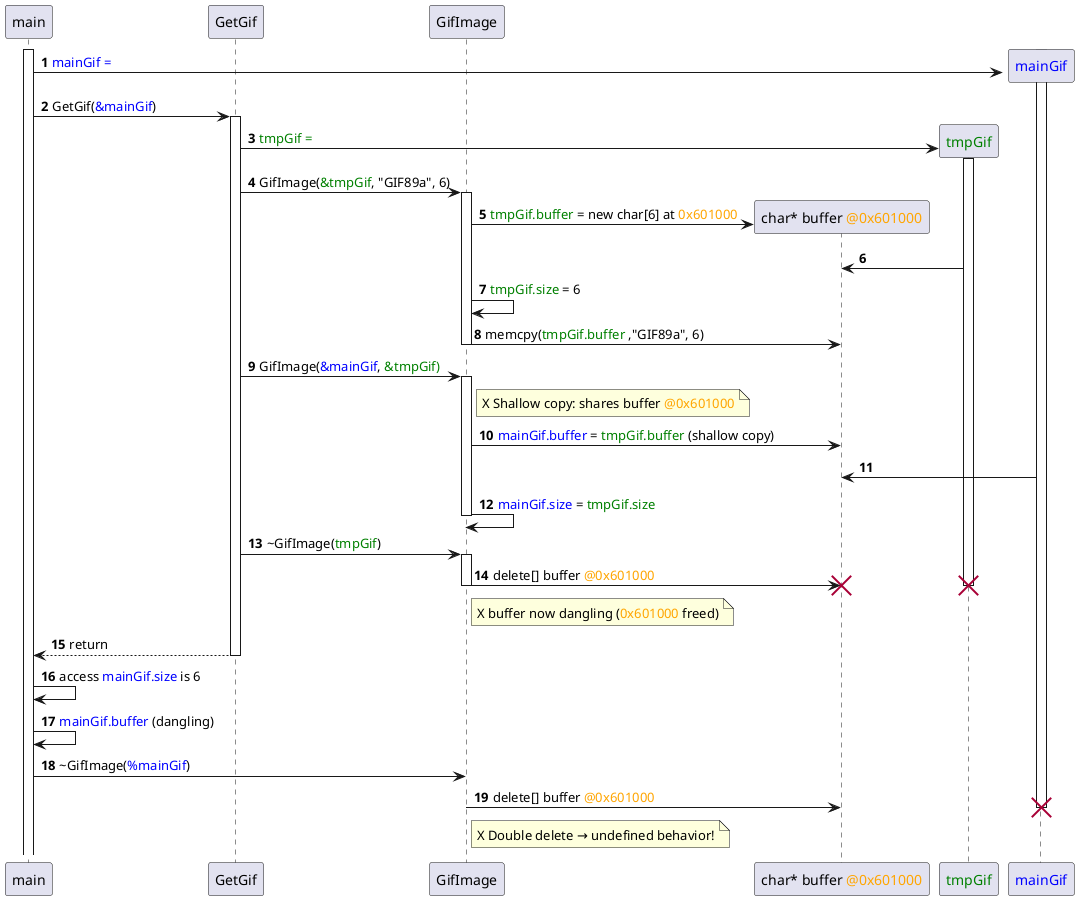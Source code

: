 @startuml
autonumber

participant main
participant GetGif
participant "char* buffer <color:orange>@0x601000</color>" as Buffer
participant GifImage
participant "Buffer" as Buffer
participant "<color:green>tmpGif</color>" as Temp
participant "<color:blue>mainGif</color>" as Gif

activate main

create Gif
activate Gif
main -> Gif : <color:blue>mainGif = </color>


main -> GetGif : GetGif(<color:blue>&mainGif</color>)
activate GetGif


create Temp
GetGif -> Temp : <color:green>tmpGif = </color>
activate Temp
GetGif -> GifImage : GifImage(<color:green>&tmpGif</color>, "GIF89a", 6)
activate GifImage

create Buffer

GifImage -> Buffer : <color:green>tmpGif.buffer</color> = new char[6] at <color:orange>0x601000</color>

Temp -> Buffer
GifImage -> GifImage : <color:green>tmpGif.size</color> = 6

GifImage -> Buffer : memcpy(<color:green>tmpGif.buffer</color> ,"GIF89a", 6)

deactivate GifImage

GetGif -> GifImage : GifImage(<color:blue>&mainGif</color>, <color:green>&tmpGif)</color>
note right of GifImage
X Shallow copy: shares buffer <color:orange>@0x601000</color>
end note
activate GifImage
GifImage -> Buffer : <color:blue>mainGif.buffer</color> = <color:green>tmpGif.buffer</color> (shallow copy)  
Gif -> Buffer

GifImage -> GifImage : <color:blue>mainGif.size</color> = <color:green>tmpGif.size</color>
deactivate GifImage

GetGif -> GifImage : ~GifImage(<color:green>tmpGif</color>)
activate GifImage
GifImage -> Buffer : delete[] buffer <color:orange>@0x601000</color>
destroy Buffer

destroy Temp
deactivate GifImage

note right of GifImage
X buffer now dangling (<color:orange>0x601000</color> freed)
end note

main <-- GetGif : return
deactivate GetGif

main -> main : access <color:blue>mainGif.size</color> is 6
main -> main : <color:blue>mainGif.buffer</color> (dangling)

main -> GifImage : ~GifImage(<color:blue>%mainGif</color>)
GifImage -> Buffer : delete[] buffer <color:orange>@0x601000</color> 

note right of GifImage
X Double delete → undefined behavior!
end note
destroy Gif

@enduml

